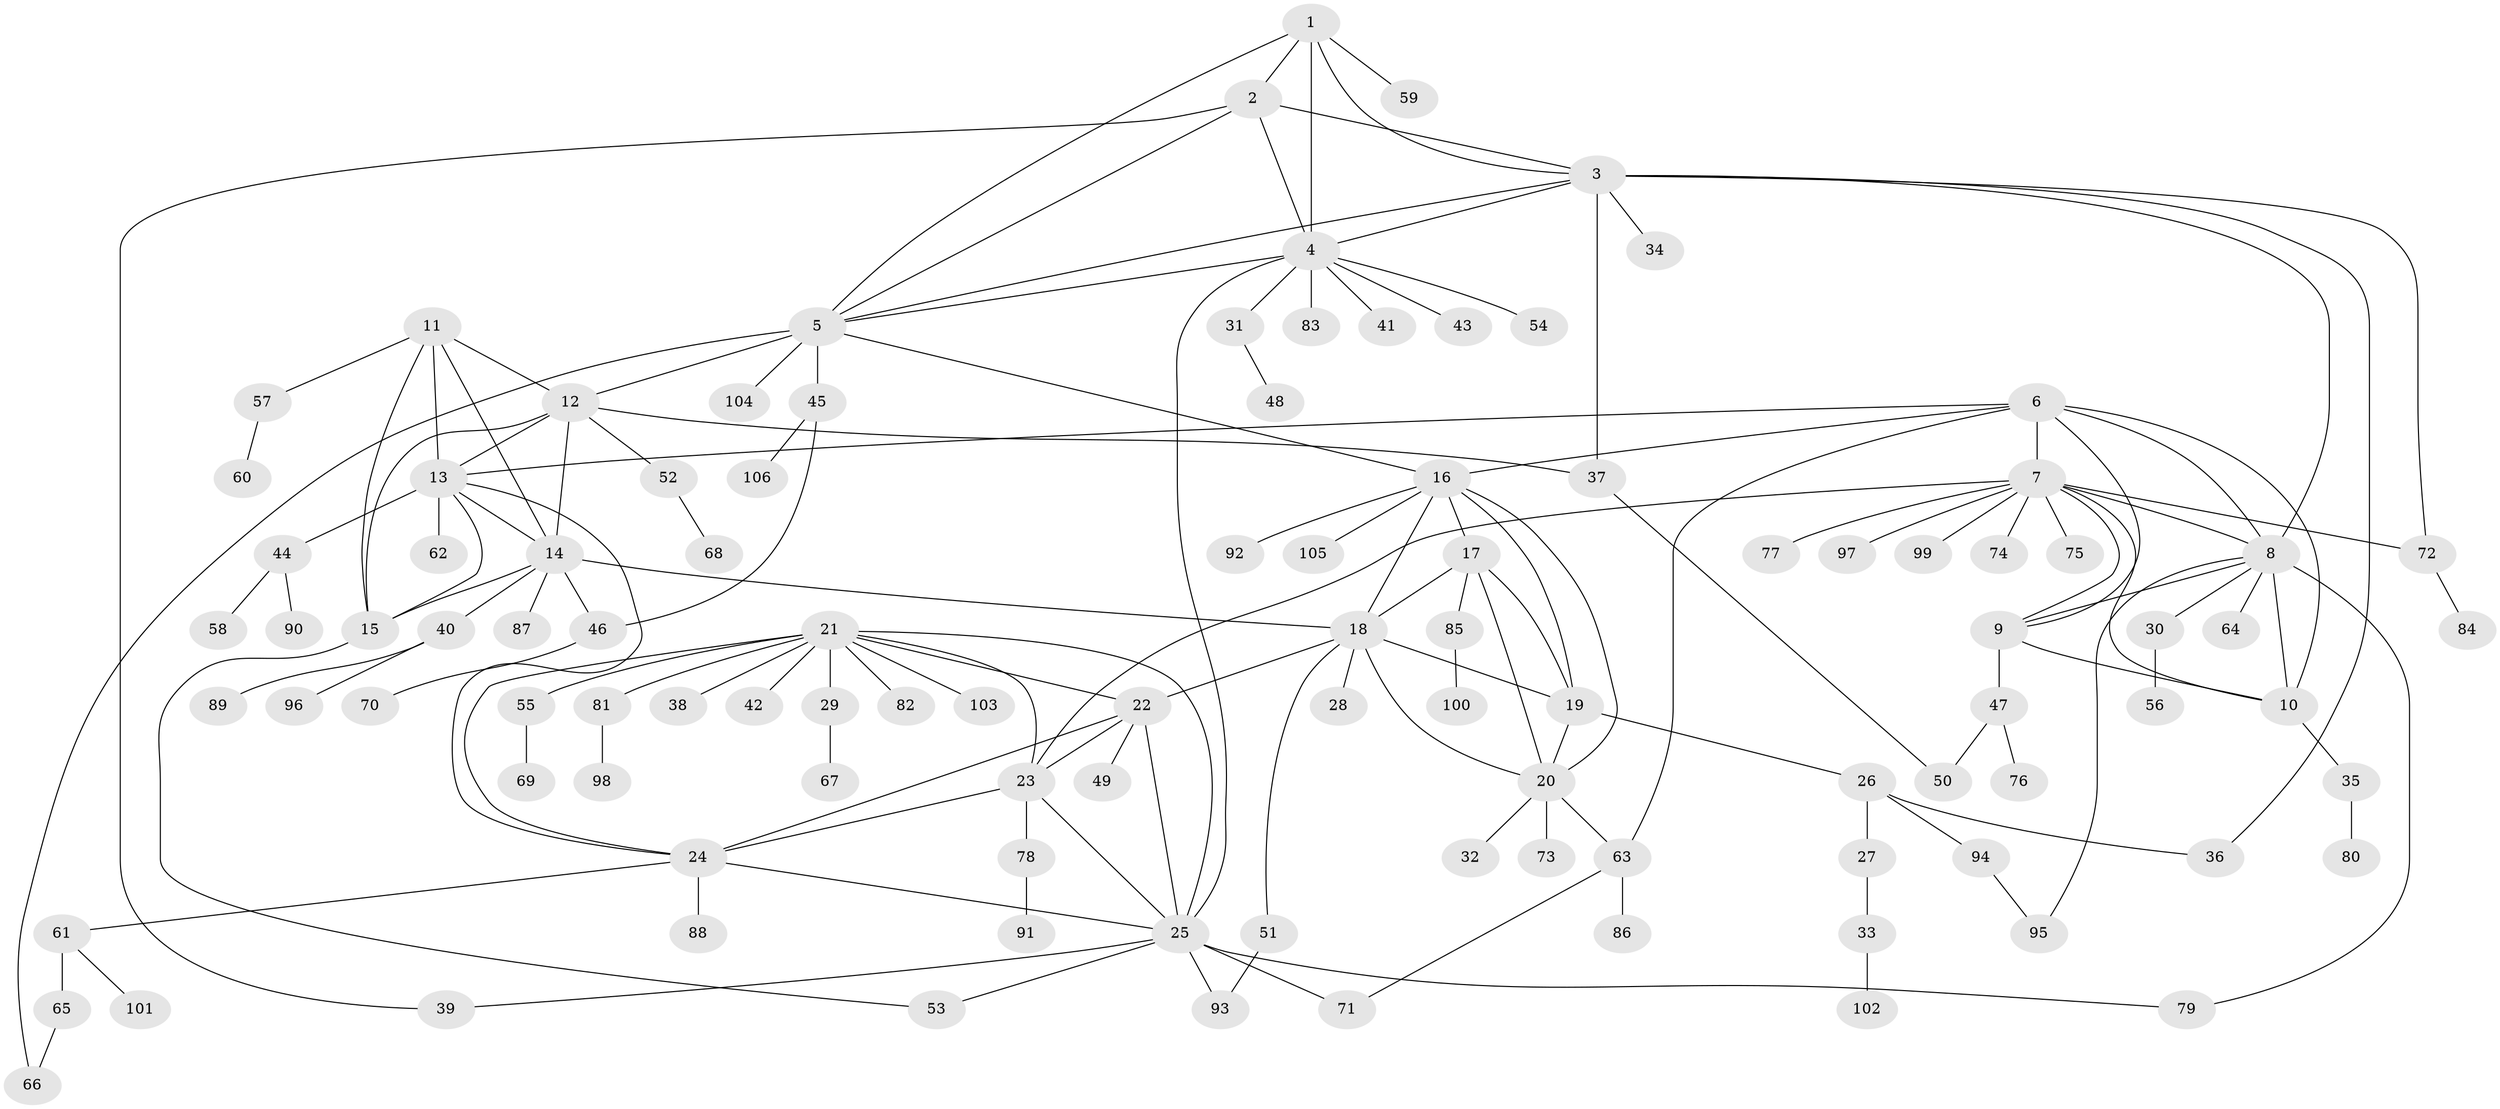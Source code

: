 // coarse degree distribution, {4: 0.046875, 5: 0.078125, 8: 0.046875, 9: 0.015625, 7: 0.03125, 6: 0.078125, 10: 0.03125, 2: 0.171875, 1: 0.421875, 3: 0.078125}
// Generated by graph-tools (version 1.1) at 2025/52/03/04/25 22:52:34]
// undirected, 106 vertices, 154 edges
graph export_dot {
  node [color=gray90,style=filled];
  1;
  2;
  3;
  4;
  5;
  6;
  7;
  8;
  9;
  10;
  11;
  12;
  13;
  14;
  15;
  16;
  17;
  18;
  19;
  20;
  21;
  22;
  23;
  24;
  25;
  26;
  27;
  28;
  29;
  30;
  31;
  32;
  33;
  34;
  35;
  36;
  37;
  38;
  39;
  40;
  41;
  42;
  43;
  44;
  45;
  46;
  47;
  48;
  49;
  50;
  51;
  52;
  53;
  54;
  55;
  56;
  57;
  58;
  59;
  60;
  61;
  62;
  63;
  64;
  65;
  66;
  67;
  68;
  69;
  70;
  71;
  72;
  73;
  74;
  75;
  76;
  77;
  78;
  79;
  80;
  81;
  82;
  83;
  84;
  85;
  86;
  87;
  88;
  89;
  90;
  91;
  92;
  93;
  94;
  95;
  96;
  97;
  98;
  99;
  100;
  101;
  102;
  103;
  104;
  105;
  106;
  1 -- 2;
  1 -- 3;
  1 -- 4;
  1 -- 5;
  1 -- 59;
  2 -- 3;
  2 -- 4;
  2 -- 5;
  2 -- 39;
  3 -- 4;
  3 -- 5;
  3 -- 8;
  3 -- 34;
  3 -- 36;
  3 -- 37;
  3 -- 72;
  4 -- 5;
  4 -- 25;
  4 -- 31;
  4 -- 41;
  4 -- 43;
  4 -- 54;
  4 -- 83;
  5 -- 12;
  5 -- 16;
  5 -- 45;
  5 -- 66;
  5 -- 104;
  6 -- 7;
  6 -- 8;
  6 -- 9;
  6 -- 10;
  6 -- 13;
  6 -- 16;
  6 -- 63;
  7 -- 8;
  7 -- 9;
  7 -- 10;
  7 -- 23;
  7 -- 72;
  7 -- 74;
  7 -- 75;
  7 -- 77;
  7 -- 97;
  7 -- 99;
  8 -- 9;
  8 -- 10;
  8 -- 30;
  8 -- 64;
  8 -- 79;
  8 -- 95;
  9 -- 10;
  9 -- 47;
  10 -- 35;
  11 -- 12;
  11 -- 13;
  11 -- 14;
  11 -- 15;
  11 -- 57;
  12 -- 13;
  12 -- 14;
  12 -- 15;
  12 -- 37;
  12 -- 52;
  13 -- 14;
  13 -- 15;
  13 -- 24;
  13 -- 44;
  13 -- 62;
  14 -- 15;
  14 -- 18;
  14 -- 40;
  14 -- 46;
  14 -- 87;
  15 -- 53;
  16 -- 17;
  16 -- 18;
  16 -- 19;
  16 -- 20;
  16 -- 92;
  16 -- 105;
  17 -- 18;
  17 -- 19;
  17 -- 20;
  17 -- 85;
  18 -- 19;
  18 -- 20;
  18 -- 22;
  18 -- 28;
  18 -- 51;
  19 -- 20;
  19 -- 26;
  20 -- 32;
  20 -- 63;
  20 -- 73;
  21 -- 22;
  21 -- 23;
  21 -- 24;
  21 -- 25;
  21 -- 29;
  21 -- 38;
  21 -- 42;
  21 -- 55;
  21 -- 81;
  21 -- 82;
  21 -- 103;
  22 -- 23;
  22 -- 24;
  22 -- 25;
  22 -- 49;
  23 -- 24;
  23 -- 25;
  23 -- 78;
  24 -- 25;
  24 -- 61;
  24 -- 88;
  25 -- 39;
  25 -- 53;
  25 -- 71;
  25 -- 79;
  25 -- 93;
  26 -- 27;
  26 -- 36;
  26 -- 94;
  27 -- 33;
  29 -- 67;
  30 -- 56;
  31 -- 48;
  33 -- 102;
  35 -- 80;
  37 -- 50;
  40 -- 89;
  40 -- 96;
  44 -- 58;
  44 -- 90;
  45 -- 46;
  45 -- 106;
  46 -- 70;
  47 -- 50;
  47 -- 76;
  51 -- 93;
  52 -- 68;
  55 -- 69;
  57 -- 60;
  61 -- 65;
  61 -- 101;
  63 -- 71;
  63 -- 86;
  65 -- 66;
  72 -- 84;
  78 -- 91;
  81 -- 98;
  85 -- 100;
  94 -- 95;
}
